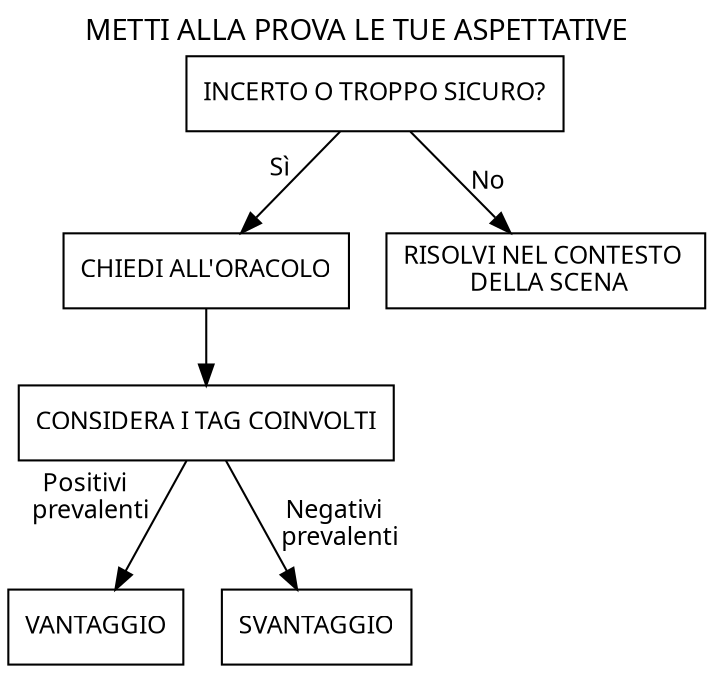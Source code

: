 digraph testa_aspettative {
    label = "METTI ALLA PROVA LE TUE ASPETTATIVE";
    labelloc="t";
    fontname="Permanent Marker";
    node [shape="rect", style = "", 
    fontname="Permanent Marker", fontsize=12];
    edge [shape="rect", fontname="Permanent Marker", fontsize=12];


    cs11 [label = "INCERTO O TROPPO SICURO?"];
    cs12 [label = "CHIEDI ALL'ORACOLO"];
    cs13 [label = "RISOLVI NEL CONTESTO \n DELLA SCENA"];
    cs14 [label = "CONSIDERA I TAG COINVOLTI"];
    cs15 [label = "VANTAGGIO"];
    cs16 [label = "SVANTAGGIO"];

    cs11 -> cs12 [xlabel="Sì"];
    cs11 -> cs13 [label="No"];
    cs12 -> cs14;
    cs14 -> cs15 [xlabel = "Positivi \n prevalenti"];
    cs14 -> cs16 [label = "Negativi \n prevalenti"];
}